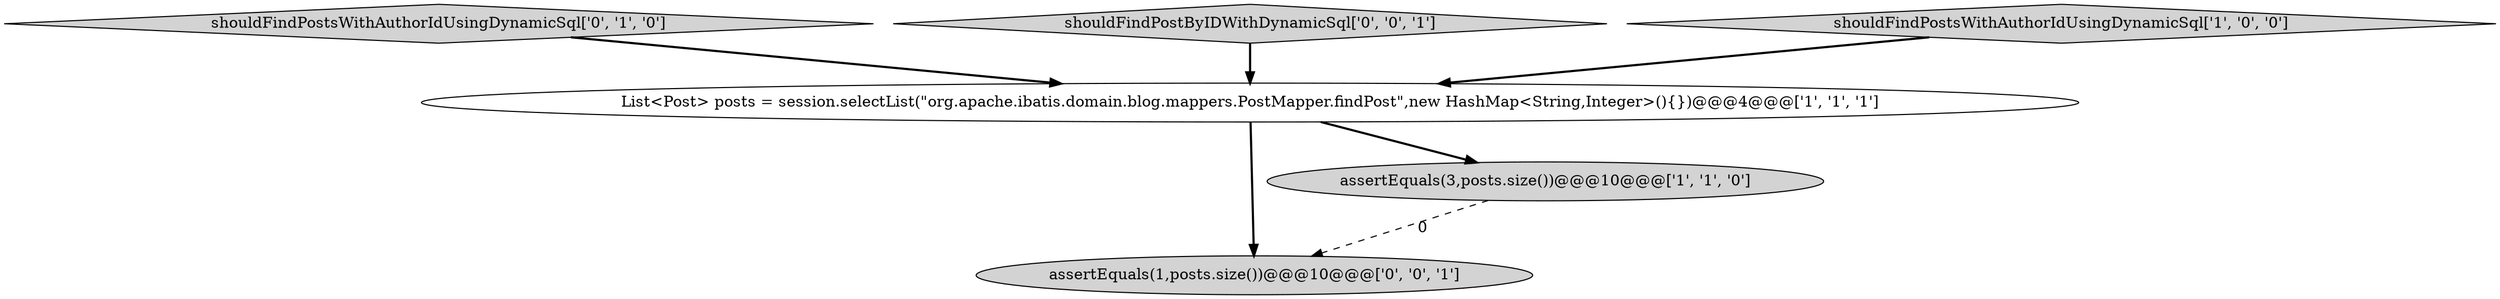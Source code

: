 digraph {
1 [style = filled, label = "List<Post> posts = session.selectList(\"org.apache.ibatis.domain.blog.mappers.PostMapper.findPost\",new HashMap<String,Integer>(){})@@@4@@@['1', '1', '1']", fillcolor = white, shape = ellipse image = "AAA0AAABBB1BBB"];
3 [style = filled, label = "shouldFindPostsWithAuthorIdUsingDynamicSql['0', '1', '0']", fillcolor = lightgray, shape = diamond image = "AAA0AAABBB2BBB"];
4 [style = filled, label = "assertEquals(1,posts.size())@@@10@@@['0', '0', '1']", fillcolor = lightgray, shape = ellipse image = "AAA0AAABBB3BBB"];
5 [style = filled, label = "shouldFindPostByIDWithDynamicSql['0', '0', '1']", fillcolor = lightgray, shape = diamond image = "AAA0AAABBB3BBB"];
0 [style = filled, label = "shouldFindPostsWithAuthorIdUsingDynamicSql['1', '0', '0']", fillcolor = lightgray, shape = diamond image = "AAA0AAABBB1BBB"];
2 [style = filled, label = "assertEquals(3,posts.size())@@@10@@@['1', '1', '0']", fillcolor = lightgray, shape = ellipse image = "AAA0AAABBB1BBB"];
2->4 [style = dashed, label="0"];
1->2 [style = bold, label=""];
0->1 [style = bold, label=""];
3->1 [style = bold, label=""];
1->4 [style = bold, label=""];
5->1 [style = bold, label=""];
}
